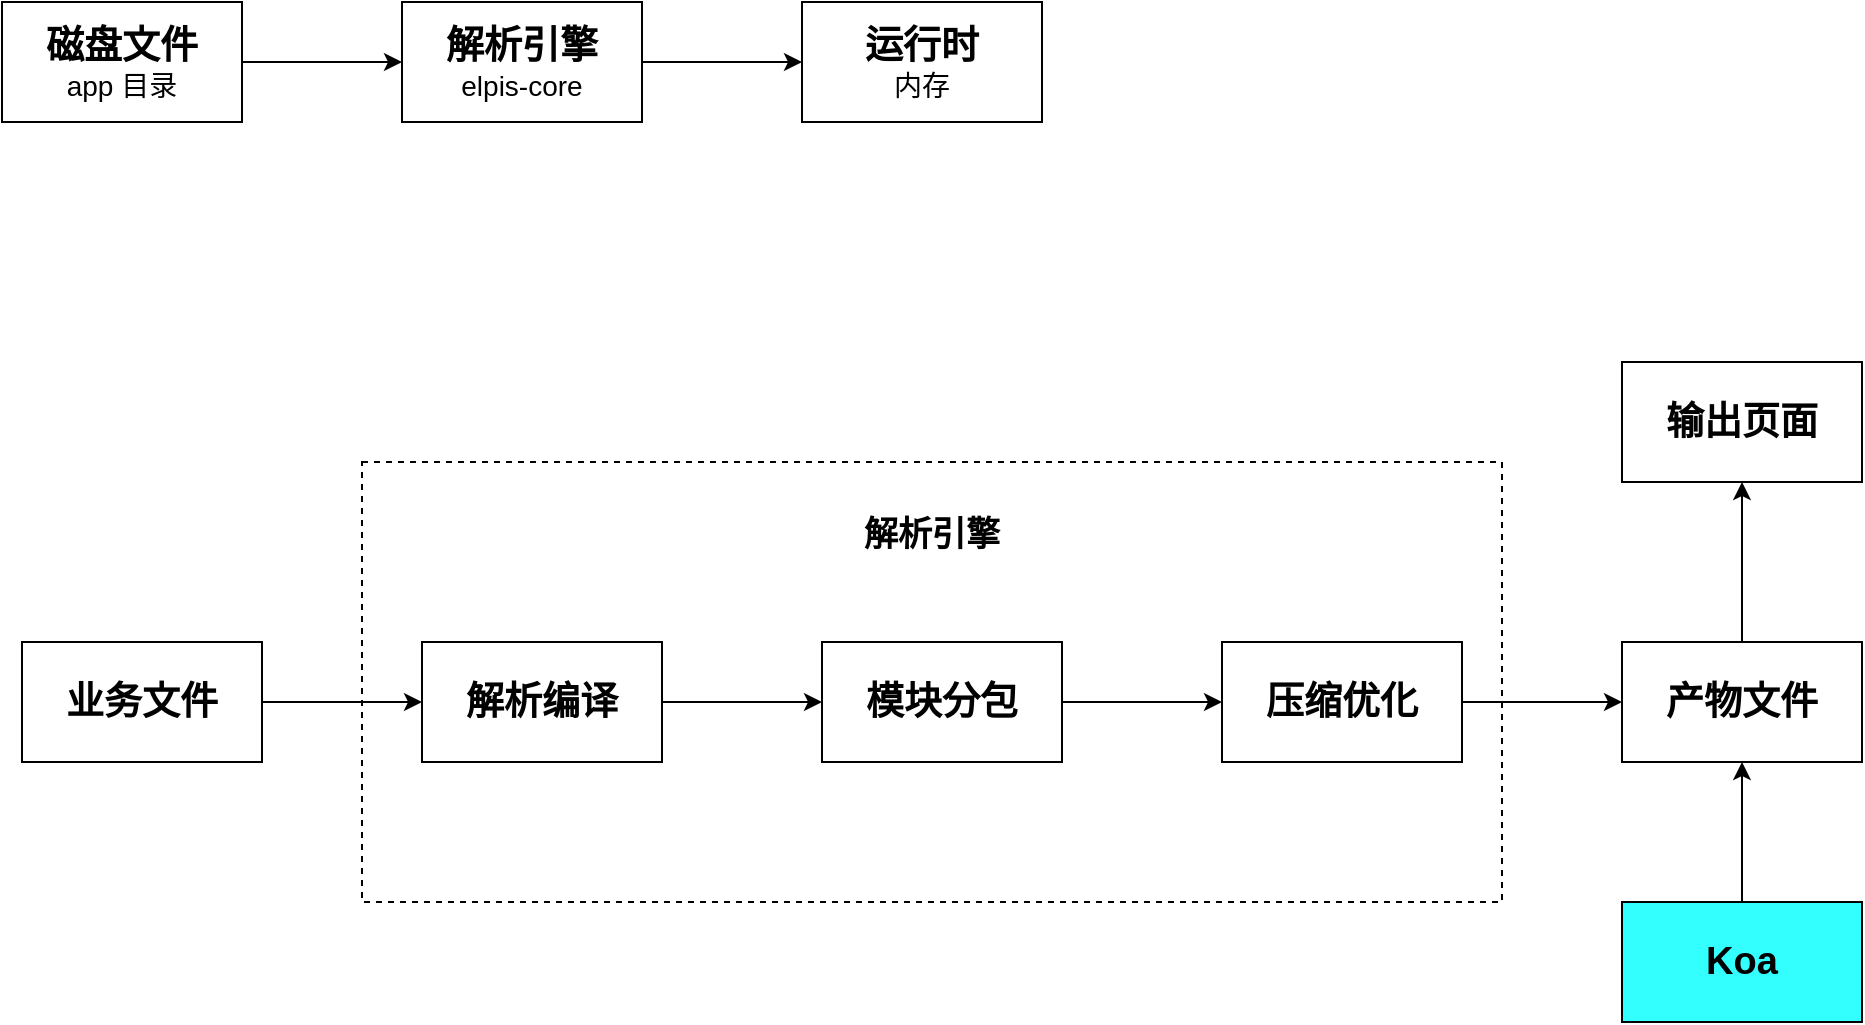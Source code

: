 <mxfile version="26.0.2">
  <diagram name="第 1 页" id="3nNjjE9kXgALTBdIWRDf">
    <mxGraphModel dx="987" dy="1253" grid="1" gridSize="10" guides="1" tooltips="1" connect="1" arrows="1" fold="1" page="1" pageScale="1" pageWidth="827" pageHeight="1169" math="0" shadow="0">
      <root>
        <mxCell id="0" />
        <mxCell id="1" parent="0" />
        <mxCell id="77C_TY2AYt__-R3eiL3v-4" value="" style="edgeStyle=orthogonalEdgeStyle;rounded=0;orthogonalLoop=1;jettySize=auto;html=1;" edge="1" parent="1" source="77C_TY2AYt__-R3eiL3v-2" target="77C_TY2AYt__-R3eiL3v-3">
          <mxGeometry relative="1" as="geometry" />
        </mxCell>
        <mxCell id="77C_TY2AYt__-R3eiL3v-2" value="&lt;b&gt;&lt;font style=&quot;font-size: 19px;&quot;&gt;磁盘文件&lt;/font&gt;&lt;/b&gt;&lt;div&gt;&lt;font style=&quot;font-size: 14px;&quot;&gt;app 目录&lt;/font&gt;&lt;/div&gt;" style="rounded=0;whiteSpace=wrap;html=1;" vertex="1" parent="1">
          <mxGeometry x="120" y="230" width="120" height="60" as="geometry" />
        </mxCell>
        <mxCell id="77C_TY2AYt__-R3eiL3v-6" value="" style="edgeStyle=orthogonalEdgeStyle;rounded=0;orthogonalLoop=1;jettySize=auto;html=1;" edge="1" parent="1" source="77C_TY2AYt__-R3eiL3v-3" target="77C_TY2AYt__-R3eiL3v-5">
          <mxGeometry relative="1" as="geometry" />
        </mxCell>
        <mxCell id="77C_TY2AYt__-R3eiL3v-3" value="&lt;font style=&quot;font-size: 19px;&quot;&gt;&lt;b&gt;解析引擎&lt;/b&gt;&lt;/font&gt;&lt;div&gt;&lt;font style=&quot;font-size: 14px;&quot;&gt;elpis-core&lt;/font&gt;&lt;/div&gt;" style="rounded=0;whiteSpace=wrap;html=1;" vertex="1" parent="1">
          <mxGeometry x="320" y="230" width="120" height="60" as="geometry" />
        </mxCell>
        <mxCell id="77C_TY2AYt__-R3eiL3v-5" value="&lt;font style=&quot;font-size: 19px;&quot;&gt;&lt;b&gt;运行时&lt;/b&gt;&lt;/font&gt;&lt;div&gt;&lt;font style=&quot;font-size: 14px;&quot;&gt;内存&lt;/font&gt;&lt;/div&gt;" style="rounded=0;whiteSpace=wrap;html=1;" vertex="1" parent="1">
          <mxGeometry x="520" y="230" width="120" height="60" as="geometry" />
        </mxCell>
        <mxCell id="77C_TY2AYt__-R3eiL3v-10" value="" style="edgeStyle=orthogonalEdgeStyle;rounded=0;orthogonalLoop=1;jettySize=auto;html=1;" edge="1" parent="1" source="77C_TY2AYt__-R3eiL3v-8" target="77C_TY2AYt__-R3eiL3v-9">
          <mxGeometry relative="1" as="geometry" />
        </mxCell>
        <mxCell id="77C_TY2AYt__-R3eiL3v-8" value="业务文件" style="rounded=0;whiteSpace=wrap;html=1;fontStyle=1;fontSize=19;" vertex="1" parent="1">
          <mxGeometry x="130" y="550" width="120" height="60" as="geometry" />
        </mxCell>
        <mxCell id="77C_TY2AYt__-R3eiL3v-12" value="" style="edgeStyle=orthogonalEdgeStyle;rounded=0;orthogonalLoop=1;jettySize=auto;html=1;" edge="1" parent="1" source="77C_TY2AYt__-R3eiL3v-9" target="77C_TY2AYt__-R3eiL3v-11">
          <mxGeometry relative="1" as="geometry" />
        </mxCell>
        <mxCell id="77C_TY2AYt__-R3eiL3v-9" value="解析编译" style="rounded=0;whiteSpace=wrap;html=1;fontStyle=1;fontSize=19;" vertex="1" parent="1">
          <mxGeometry x="330" y="550" width="120" height="60" as="geometry" />
        </mxCell>
        <mxCell id="77C_TY2AYt__-R3eiL3v-14" value="" style="edgeStyle=orthogonalEdgeStyle;rounded=0;orthogonalLoop=1;jettySize=auto;html=1;" edge="1" parent="1" source="77C_TY2AYt__-R3eiL3v-11" target="77C_TY2AYt__-R3eiL3v-13">
          <mxGeometry relative="1" as="geometry" />
        </mxCell>
        <mxCell id="77C_TY2AYt__-R3eiL3v-11" value="模块分包" style="rounded=0;whiteSpace=wrap;html=1;fontStyle=1;fontSize=19;" vertex="1" parent="1">
          <mxGeometry x="530" y="550" width="120" height="60" as="geometry" />
        </mxCell>
        <mxCell id="77C_TY2AYt__-R3eiL3v-16" value="" style="edgeStyle=orthogonalEdgeStyle;rounded=0;orthogonalLoop=1;jettySize=auto;html=1;" edge="1" parent="1" source="77C_TY2AYt__-R3eiL3v-13" target="77C_TY2AYt__-R3eiL3v-15">
          <mxGeometry relative="1" as="geometry" />
        </mxCell>
        <mxCell id="77C_TY2AYt__-R3eiL3v-13" value="压缩优化" style="rounded=0;whiteSpace=wrap;html=1;fontStyle=1;fontSize=19;" vertex="1" parent="1">
          <mxGeometry x="730" y="550" width="120" height="60" as="geometry" />
        </mxCell>
        <mxCell id="77C_TY2AYt__-R3eiL3v-20" value="" style="edgeStyle=orthogonalEdgeStyle;rounded=0;orthogonalLoop=1;jettySize=auto;html=1;" edge="1" parent="1" source="77C_TY2AYt__-R3eiL3v-15" target="77C_TY2AYt__-R3eiL3v-19">
          <mxGeometry relative="1" as="geometry" />
        </mxCell>
        <mxCell id="77C_TY2AYt__-R3eiL3v-15" value="产物文件" style="rounded=0;whiteSpace=wrap;html=1;fontStyle=1;fontSize=19;" vertex="1" parent="1">
          <mxGeometry x="930" y="550" width="120" height="60" as="geometry" />
        </mxCell>
        <mxCell id="77C_TY2AYt__-R3eiL3v-18" value="" style="edgeStyle=orthogonalEdgeStyle;rounded=0;orthogonalLoop=1;jettySize=auto;html=1;" edge="1" parent="1" source="77C_TY2AYt__-R3eiL3v-17" target="77C_TY2AYt__-R3eiL3v-15">
          <mxGeometry relative="1" as="geometry" />
        </mxCell>
        <mxCell id="77C_TY2AYt__-R3eiL3v-17" value="Koa" style="rounded=0;whiteSpace=wrap;html=1;fontStyle=1;fontSize=19;fillColor=#33FFFF;" vertex="1" parent="1">
          <mxGeometry x="930" y="680" width="120" height="60" as="geometry" />
        </mxCell>
        <mxCell id="77C_TY2AYt__-R3eiL3v-19" value="输出页面" style="rounded=0;whiteSpace=wrap;html=1;fontStyle=1;fontSize=19;" vertex="1" parent="1">
          <mxGeometry x="930" y="410" width="120" height="60" as="geometry" />
        </mxCell>
        <mxCell id="77C_TY2AYt__-R3eiL3v-21" value="&lt;div&gt;&lt;br&gt;&lt;/div&gt;解析引擎" style="rounded=0;whiteSpace=wrap;html=1;dashed=1;gradientColor=none;fillColor=none;fontStyle=1;fontSize=17;verticalAlign=top;" vertex="1" parent="1">
          <mxGeometry x="300" y="460" width="570" height="220" as="geometry" />
        </mxCell>
      </root>
    </mxGraphModel>
  </diagram>
</mxfile>
